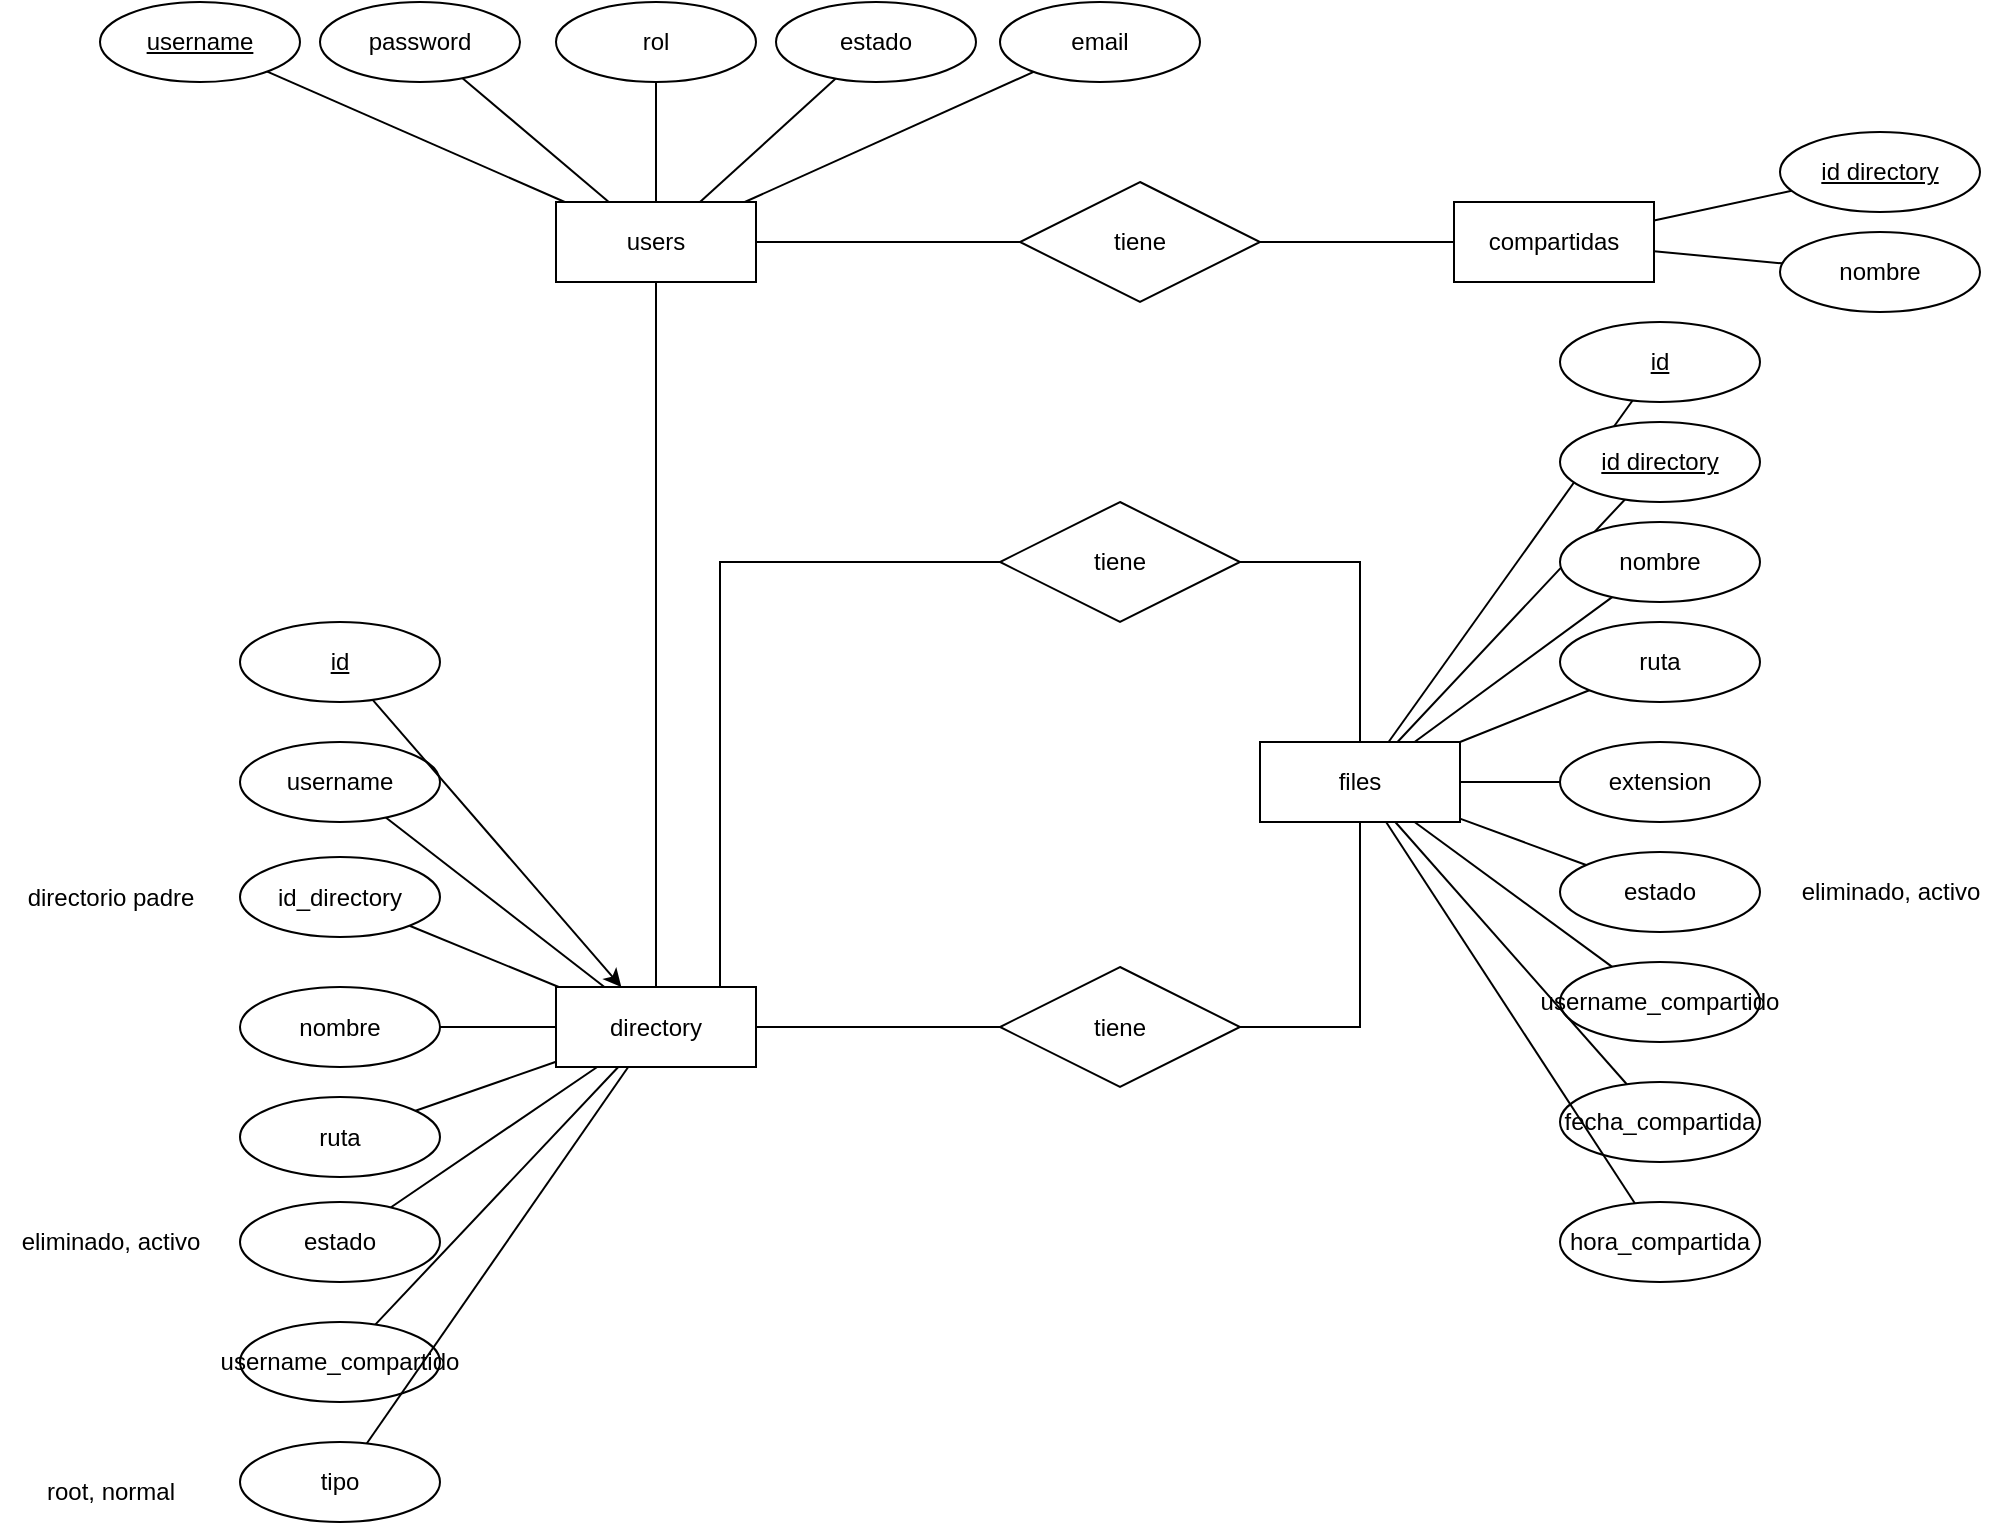 <mxfile version="24.7.17" pages="2">
  <diagram name="Entidad relacion" id="AyQzJc0hc8UpuEmMbZKc">
    <mxGraphModel dx="734" dy="615" grid="1" gridSize="10" guides="1" tooltips="1" connect="1" arrows="1" fold="1" page="1" pageScale="1" pageWidth="827" pageHeight="1169" math="0" shadow="0">
      <root>
        <mxCell id="0" />
        <mxCell id="1" parent="0" />
        <mxCell id="zSmQ9OxmE4nN46H7MH48-2" style="edgeStyle=none;rounded=0;orthogonalLoop=1;jettySize=auto;html=1;endArrow=none;endFill=0;" parent="1" source="zSmQ9OxmE4nN46H7MH48-4" target="zSmQ9OxmE4nN46H7MH48-9" edge="1">
          <mxGeometry relative="1" as="geometry" />
        </mxCell>
        <mxCell id="zSmQ9OxmE4nN46H7MH48-3" style="edgeStyle=none;rounded=0;orthogonalLoop=1;jettySize=auto;html=1;endArrow=none;endFill=0;" parent="1" source="zSmQ9OxmE4nN46H7MH48-4" target="zSmQ9OxmE4nN46H7MH48-10" edge="1">
          <mxGeometry relative="1" as="geometry" />
        </mxCell>
        <mxCell id="zSmQ9OxmE4nN46H7MH48-16" style="edgeStyle=none;rounded=0;orthogonalLoop=1;jettySize=auto;html=1;endArrow=none;endFill=0;" parent="1" source="zSmQ9OxmE4nN46H7MH48-4" target="zSmQ9OxmE4nN46H7MH48-34" edge="1">
          <mxGeometry relative="1" as="geometry">
            <mxPoint x="428" y="390" as="targetPoint" />
          </mxGeometry>
        </mxCell>
        <mxCell id="zSmQ9OxmE4nN46H7MH48-70" style="edgeStyle=orthogonalEdgeStyle;rounded=0;orthogonalLoop=1;jettySize=auto;html=1;endArrow=none;endFill=0;" parent="1" source="zSmQ9OxmE4nN46H7MH48-4" target="zSmQ9OxmE4nN46H7MH48-69" edge="1">
          <mxGeometry relative="1" as="geometry" />
        </mxCell>
        <mxCell id="zSmQ9OxmE4nN46H7MH48-4" value="users" style="whiteSpace=wrap;html=1;align=center;" parent="1" vertex="1">
          <mxGeometry x="378" y="230" width="100" height="40" as="geometry" />
        </mxCell>
        <mxCell id="zSmQ9OxmE4nN46H7MH48-5" style="edgeStyle=none;rounded=0;orthogonalLoop=1;jettySize=auto;html=1;startArrow=none;startFill=0;endArrow=none;endFill=0;" parent="1" source="zSmQ9OxmE4nN46H7MH48-6" target="zSmQ9OxmE4nN46H7MH48-4" edge="1">
          <mxGeometry relative="1" as="geometry" />
        </mxCell>
        <mxCell id="zSmQ9OxmE4nN46H7MH48-6" value="username" style="ellipse;whiteSpace=wrap;html=1;align=center;fontStyle=4" parent="1" vertex="1">
          <mxGeometry x="150" y="130" width="100" height="40" as="geometry" />
        </mxCell>
        <mxCell id="zSmQ9OxmE4nN46H7MH48-7" style="edgeStyle=none;rounded=0;orthogonalLoop=1;jettySize=auto;html=1;startArrow=none;startFill=0;endArrow=none;endFill=0;" parent="1" source="zSmQ9OxmE4nN46H7MH48-8" target="zSmQ9OxmE4nN46H7MH48-4" edge="1">
          <mxGeometry relative="1" as="geometry" />
        </mxCell>
        <mxCell id="zSmQ9OxmE4nN46H7MH48-8" value="password" style="ellipse;whiteSpace=wrap;html=1;align=center;" parent="1" vertex="1">
          <mxGeometry x="260" y="130" width="100" height="40" as="geometry" />
        </mxCell>
        <mxCell id="zSmQ9OxmE4nN46H7MH48-9" value="rol" style="ellipse;whiteSpace=wrap;html=1;align=center;" parent="1" vertex="1">
          <mxGeometry x="378" y="130" width="100" height="40" as="geometry" />
        </mxCell>
        <mxCell id="zSmQ9OxmE4nN46H7MH48-10" value="estado" style="ellipse;whiteSpace=wrap;html=1;align=center;" parent="1" vertex="1">
          <mxGeometry x="488" y="130" width="100" height="40" as="geometry" />
        </mxCell>
        <mxCell id="zSmQ9OxmE4nN46H7MH48-13" style="edgeStyle=none;rounded=0;orthogonalLoop=1;jettySize=auto;html=1;endArrow=none;endFill=0;" parent="1" source="zSmQ9OxmE4nN46H7MH48-11" target="zSmQ9OxmE4nN46H7MH48-4" edge="1">
          <mxGeometry relative="1" as="geometry" />
        </mxCell>
        <mxCell id="zSmQ9OxmE4nN46H7MH48-11" value="email" style="ellipse;whiteSpace=wrap;html=1;align=center;" parent="1" vertex="1">
          <mxGeometry x="600" y="130" width="100" height="40" as="geometry" />
        </mxCell>
        <mxCell id="zSmQ9OxmE4nN46H7MH48-45" style="edgeStyle=orthogonalEdgeStyle;rounded=0;orthogonalLoop=1;jettySize=auto;html=1;endArrow=none;endFill=0;" parent="1" source="zSmQ9OxmE4nN46H7MH48-34" target="zSmQ9OxmE4nN46H7MH48-43" edge="1">
          <mxGeometry relative="1" as="geometry">
            <mxPoint x="478" y="410" as="sourcePoint" />
            <Array as="points">
              <mxPoint x="460" y="410" />
            </Array>
          </mxGeometry>
        </mxCell>
        <mxCell id="zSmQ9OxmE4nN46H7MH48-47" style="edgeStyle=none;rounded=0;orthogonalLoop=1;jettySize=auto;html=1;endArrow=none;endFill=0;" parent="1" source="zSmQ9OxmE4nN46H7MH48-34" target="zSmQ9OxmE4nN46H7MH48-44" edge="1">
          <mxGeometry relative="1" as="geometry" />
        </mxCell>
        <mxCell id="zSmQ9OxmE4nN46H7MH48-34" value="directory" style="whiteSpace=wrap;html=1;align=center;" parent="1" vertex="1">
          <mxGeometry x="378" y="622.5" width="100" height="40" as="geometry" />
        </mxCell>
        <mxCell id="zSmQ9OxmE4nN46H7MH48-35" style="edgeStyle=none;rounded=0;orthogonalLoop=1;jettySize=auto;html=1;endArrow=none;endFill=0;" parent="1" source="zSmQ9OxmE4nN46H7MH48-36" target="zSmQ9OxmE4nN46H7MH48-34" edge="1">
          <mxGeometry relative="1" as="geometry" />
        </mxCell>
        <mxCell id="zSmQ9OxmE4nN46H7MH48-36" value="username" style="ellipse;whiteSpace=wrap;html=1;align=center;fontStyle=0" parent="1" vertex="1">
          <mxGeometry x="220" y="500" width="100" height="40" as="geometry" />
        </mxCell>
        <mxCell id="zSmQ9OxmE4nN46H7MH48-37" style="edgeStyle=none;rounded=0;orthogonalLoop=1;jettySize=auto;html=1;endArrow=none;endFill=0;" parent="1" source="zSmQ9OxmE4nN46H7MH48-38" target="zSmQ9OxmE4nN46H7MH48-34" edge="1">
          <mxGeometry relative="1" as="geometry" />
        </mxCell>
        <mxCell id="zSmQ9OxmE4nN46H7MH48-38" value="id_directory" style="ellipse;whiteSpace=wrap;html=1;align=center;fontStyle=0" parent="1" vertex="1">
          <mxGeometry x="220" y="557.5" width="100" height="40" as="geometry" />
        </mxCell>
        <mxCell id="zSmQ9OxmE4nN46H7MH48-60" style="edgeStyle=orthogonalEdgeStyle;rounded=0;orthogonalLoop=1;jettySize=auto;html=1;endArrow=none;endFill=0;" parent="1" source="zSmQ9OxmE4nN46H7MH48-43" target="zSmQ9OxmE4nN46H7MH48-22" edge="1">
          <mxGeometry relative="1" as="geometry" />
        </mxCell>
        <mxCell id="zSmQ9OxmE4nN46H7MH48-43" value="tiene" style="shape=rhombus;perimeter=rhombusPerimeter;whiteSpace=wrap;html=1;align=center;" parent="1" vertex="1">
          <mxGeometry x="600" y="380" width="120" height="60" as="geometry" />
        </mxCell>
        <mxCell id="zSmQ9OxmE4nN46H7MH48-49" style="edgeStyle=orthogonalEdgeStyle;rounded=0;orthogonalLoop=1;jettySize=auto;html=1;endArrow=none;endFill=0;" parent="1" source="zSmQ9OxmE4nN46H7MH48-44" target="zSmQ9OxmE4nN46H7MH48-22" edge="1">
          <mxGeometry relative="1" as="geometry" />
        </mxCell>
        <mxCell id="zSmQ9OxmE4nN46H7MH48-44" value="tiene" style="shape=rhombus;perimeter=rhombusPerimeter;whiteSpace=wrap;html=1;align=center;" parent="1" vertex="1">
          <mxGeometry x="600" y="612.5" width="120" height="60" as="geometry" />
        </mxCell>
        <mxCell id="zSmQ9OxmE4nN46H7MH48-61" value="compartidas" style="whiteSpace=wrap;html=1;align=center;" parent="1" vertex="1">
          <mxGeometry x="827" y="230" width="100" height="40" as="geometry" />
        </mxCell>
        <mxCell id="zSmQ9OxmE4nN46H7MH48-64" style="edgeStyle=none;rounded=0;orthogonalLoop=1;jettySize=auto;html=1;endArrow=none;endFill=0;" parent="1" source="zSmQ9OxmE4nN46H7MH48-65" target="zSmQ9OxmE4nN46H7MH48-61" edge="1">
          <mxGeometry relative="1" as="geometry" />
        </mxCell>
        <mxCell id="zSmQ9OxmE4nN46H7MH48-65" value="id directory" style="ellipse;whiteSpace=wrap;html=1;align=center;fontStyle=4" parent="1" vertex="1">
          <mxGeometry x="990" y="195" width="100" height="40" as="geometry" />
        </mxCell>
        <mxCell id="zSmQ9OxmE4nN46H7MH48-67" style="edgeStyle=none;rounded=0;orthogonalLoop=1;jettySize=auto;html=1;endArrow=none;endFill=0;" parent="1" source="zSmQ9OxmE4nN46H7MH48-68" target="zSmQ9OxmE4nN46H7MH48-61" edge="1">
          <mxGeometry relative="1" as="geometry" />
        </mxCell>
        <mxCell id="zSmQ9OxmE4nN46H7MH48-68" value="nombre" style="ellipse;whiteSpace=wrap;html=1;align=center;fontStyle=0" parent="1" vertex="1">
          <mxGeometry x="990" y="245" width="100" height="40" as="geometry" />
        </mxCell>
        <mxCell id="zSmQ9OxmE4nN46H7MH48-71" style="edgeStyle=orthogonalEdgeStyle;rounded=0;orthogonalLoop=1;jettySize=auto;html=1;endArrow=none;endFill=0;" parent="1" source="zSmQ9OxmE4nN46H7MH48-69" target="zSmQ9OxmE4nN46H7MH48-61" edge="1">
          <mxGeometry relative="1" as="geometry" />
        </mxCell>
        <mxCell id="zSmQ9OxmE4nN46H7MH48-69" value="tiene" style="shape=rhombus;perimeter=rhombusPerimeter;whiteSpace=wrap;html=1;align=center;" parent="1" vertex="1">
          <mxGeometry x="610" y="220" width="120" height="60" as="geometry" />
        </mxCell>
        <mxCell id="E53K6m-TotSx2XCLuS38-15" style="edgeStyle=none;rounded=0;orthogonalLoop=1;jettySize=auto;html=1;endArrow=none;endFill=0;" parent="1" source="E53K6m-TotSx2XCLuS38-11" target="zSmQ9OxmE4nN46H7MH48-34" edge="1">
          <mxGeometry relative="1" as="geometry" />
        </mxCell>
        <mxCell id="E53K6m-TotSx2XCLuS38-11" value="nombre" style="ellipse;whiteSpace=wrap;html=1;align=center;fontStyle=0" parent="1" vertex="1">
          <mxGeometry x="220" y="622.5" width="100" height="40" as="geometry" />
        </mxCell>
        <mxCell id="E53K6m-TotSx2XCLuS38-16" style="edgeStyle=none;rounded=0;orthogonalLoop=1;jettySize=auto;html=1;endArrow=none;endFill=0;" parent="1" source="E53K6m-TotSx2XCLuS38-13" target="zSmQ9OxmE4nN46H7MH48-34" edge="1">
          <mxGeometry relative="1" as="geometry" />
        </mxCell>
        <mxCell id="E53K6m-TotSx2XCLuS38-13" value="ruta" style="ellipse;whiteSpace=wrap;html=1;align=center;fontStyle=0" parent="1" vertex="1">
          <mxGeometry x="220" y="677.5" width="100" height="40" as="geometry" />
        </mxCell>
        <mxCell id="0zo1LaufDqIbcEEhClp_-1" value="eliminado, activo" style="text;html=1;align=center;verticalAlign=middle;resizable=0;points=[];autosize=1;strokeColor=none;fillColor=none;" parent="1" vertex="1">
          <mxGeometry x="990" y="560" width="110" height="30" as="geometry" />
        </mxCell>
        <mxCell id="0zo1LaufDqIbcEEhClp_-3" style="rounded=0;orthogonalLoop=1;jettySize=auto;html=1;endArrow=none;endFill=0;" parent="1" source="0zo1LaufDqIbcEEhClp_-2" target="zSmQ9OxmE4nN46H7MH48-34" edge="1">
          <mxGeometry relative="1" as="geometry" />
        </mxCell>
        <mxCell id="0zo1LaufDqIbcEEhClp_-2" value="estado" style="ellipse;whiteSpace=wrap;html=1;align=center;fontStyle=0" parent="1" vertex="1">
          <mxGeometry x="220" y="730" width="100" height="40" as="geometry" />
        </mxCell>
        <mxCell id="zSmQ9OxmE4nN46H7MH48-22" value="files" style="whiteSpace=wrap;html=1;align=center;" parent="1" vertex="1">
          <mxGeometry x="730" y="500" width="100" height="40" as="geometry" />
        </mxCell>
        <mxCell id="zSmQ9OxmE4nN46H7MH48-32" style="edgeStyle=none;rounded=0;orthogonalLoop=1;jettySize=auto;html=1;endArrow=none;endFill=0;" parent="1" source="zSmQ9OxmE4nN46H7MH48-26" target="zSmQ9OxmE4nN46H7MH48-22" edge="1">
          <mxGeometry relative="1" as="geometry" />
        </mxCell>
        <mxCell id="zSmQ9OxmE4nN46H7MH48-26" value="id" style="ellipse;whiteSpace=wrap;html=1;align=center;fontStyle=4" parent="1" vertex="1">
          <mxGeometry x="880" y="290" width="100" height="40" as="geometry" />
        </mxCell>
        <mxCell id="zSmQ9OxmE4nN46H7MH48-33" style="edgeStyle=none;rounded=0;orthogonalLoop=1;jettySize=auto;html=1;endArrow=none;endFill=0;" parent="1" source="zSmQ9OxmE4nN46H7MH48-29" target="zSmQ9OxmE4nN46H7MH48-22" edge="1">
          <mxGeometry relative="1" as="geometry" />
        </mxCell>
        <mxCell id="zSmQ9OxmE4nN46H7MH48-29" value="id directory" style="ellipse;whiteSpace=wrap;html=1;align=center;fontStyle=4" parent="1" vertex="1">
          <mxGeometry x="880" y="340" width="100" height="40" as="geometry" />
        </mxCell>
        <mxCell id="zSmQ9OxmE4nN46H7MH48-58" style="edgeStyle=none;rounded=0;orthogonalLoop=1;jettySize=auto;html=1;endArrow=none;endFill=0;" parent="1" source="zSmQ9OxmE4nN46H7MH48-51" target="zSmQ9OxmE4nN46H7MH48-22" edge="1">
          <mxGeometry relative="1" as="geometry" />
        </mxCell>
        <mxCell id="zSmQ9OxmE4nN46H7MH48-51" value="nombre" style="ellipse;whiteSpace=wrap;html=1;align=center;fontStyle=0" parent="1" vertex="1">
          <mxGeometry x="880" y="390" width="100" height="40" as="geometry" />
        </mxCell>
        <mxCell id="E53K6m-TotSx2XCLuS38-4" style="edgeStyle=none;rounded=0;orthogonalLoop=1;jettySize=auto;html=1;endArrow=none;endFill=0;" parent="1" source="E53K6m-TotSx2XCLuS38-1" target="zSmQ9OxmE4nN46H7MH48-22" edge="1">
          <mxGeometry relative="1" as="geometry" />
        </mxCell>
        <mxCell id="E53K6m-TotSx2XCLuS38-1" value="ruta" style="ellipse;whiteSpace=wrap;html=1;align=center;fontStyle=0" parent="1" vertex="1">
          <mxGeometry x="880" y="440" width="100" height="40" as="geometry" />
        </mxCell>
        <mxCell id="E53K6m-TotSx2XCLuS38-5" style="edgeStyle=none;rounded=0;orthogonalLoop=1;jettySize=auto;html=1;endArrow=none;endFill=0;" parent="1" source="E53K6m-TotSx2XCLuS38-2" target="zSmQ9OxmE4nN46H7MH48-22" edge="1">
          <mxGeometry relative="1" as="geometry" />
        </mxCell>
        <mxCell id="E53K6m-TotSx2XCLuS38-2" value="extension" style="ellipse;whiteSpace=wrap;html=1;align=center;fontStyle=0" parent="1" vertex="1">
          <mxGeometry x="880" y="500" width="100" height="40" as="geometry" />
        </mxCell>
        <mxCell id="E53K6m-TotSx2XCLuS38-8" style="edgeStyle=none;rounded=0;orthogonalLoop=1;jettySize=auto;html=1;endArrow=none;endFill=0;" parent="1" source="E53K6m-TotSx2XCLuS38-6" target="zSmQ9OxmE4nN46H7MH48-22" edge="1">
          <mxGeometry relative="1" as="geometry" />
        </mxCell>
        <mxCell id="E53K6m-TotSx2XCLuS38-6" value="estado" style="ellipse;whiteSpace=wrap;html=1;align=center;fontStyle=0" parent="1" vertex="1">
          <mxGeometry x="880" y="555" width="100" height="40" as="geometry" />
        </mxCell>
        <mxCell id="0zo1LaufDqIbcEEhClp_-7" style="edgeStyle=none;rounded=0;orthogonalLoop=1;jettySize=auto;html=1;endArrow=none;endFill=0;" parent="1" source="0zo1LaufDqIbcEEhClp_-5" target="zSmQ9OxmE4nN46H7MH48-22" edge="1">
          <mxGeometry relative="1" as="geometry" />
        </mxCell>
        <mxCell id="0zo1LaufDqIbcEEhClp_-5" value="username_compartido" style="ellipse;whiteSpace=wrap;html=1;align=center;fontStyle=0" parent="1" vertex="1">
          <mxGeometry x="880" y="610" width="100" height="40" as="geometry" />
        </mxCell>
        <mxCell id="0zo1LaufDqIbcEEhClp_-9" style="edgeStyle=none;rounded=0;orthogonalLoop=1;jettySize=auto;html=1;endArrow=none;endFill=0;" parent="1" source="0zo1LaufDqIbcEEhClp_-8" target="zSmQ9OxmE4nN46H7MH48-34" edge="1">
          <mxGeometry relative="1" as="geometry" />
        </mxCell>
        <mxCell id="0zo1LaufDqIbcEEhClp_-8" value="username_compartido" style="ellipse;whiteSpace=wrap;html=1;align=center;fontStyle=0" parent="1" vertex="1">
          <mxGeometry x="220" y="790" width="100" height="40" as="geometry" />
        </mxCell>
        <mxCell id="0zo1LaufDqIbcEEhClp_-10" value="eliminado, activo" style="text;html=1;align=center;verticalAlign=middle;resizable=0;points=[];autosize=1;strokeColor=none;fillColor=none;" parent="1" vertex="1">
          <mxGeometry x="100" y="735" width="110" height="30" as="geometry" />
        </mxCell>
        <mxCell id="0zo1LaufDqIbcEEhClp_-12" style="edgeStyle=none;rounded=0;orthogonalLoop=1;jettySize=auto;html=1;endArrow=none;endFill=0;" parent="1" source="0zo1LaufDqIbcEEhClp_-11" target="zSmQ9OxmE4nN46H7MH48-22" edge="1">
          <mxGeometry relative="1" as="geometry" />
        </mxCell>
        <mxCell id="0zo1LaufDqIbcEEhClp_-11" value="fecha_compartida" style="ellipse;whiteSpace=wrap;html=1;align=center;fontStyle=0" parent="1" vertex="1">
          <mxGeometry x="880" y="670" width="100" height="40" as="geometry" />
        </mxCell>
        <mxCell id="0zo1LaufDqIbcEEhClp_-14" style="edgeStyle=none;rounded=0;orthogonalLoop=1;jettySize=auto;html=1;endArrow=none;endFill=0;" parent="1" source="0zo1LaufDqIbcEEhClp_-13" target="zSmQ9OxmE4nN46H7MH48-22" edge="1">
          <mxGeometry relative="1" as="geometry" />
        </mxCell>
        <mxCell id="0zo1LaufDqIbcEEhClp_-13" value="hora_compartida" style="ellipse;whiteSpace=wrap;html=1;align=center;fontStyle=0" parent="1" vertex="1">
          <mxGeometry x="880" y="730" width="100" height="40" as="geometry" />
        </mxCell>
        <mxCell id="3P7Y-V8e-Idh0tGdI3FZ-1" style="edgeStyle=none;rounded=0;orthogonalLoop=1;jettySize=auto;html=1;endArrow=none;endFill=0;" edge="1" parent="1" source="XTkbnR9ok19OXd1WhgwS-2" target="zSmQ9OxmE4nN46H7MH48-34">
          <mxGeometry relative="1" as="geometry" />
        </mxCell>
        <mxCell id="XTkbnR9ok19OXd1WhgwS-2" value="tipo" style="ellipse;whiteSpace=wrap;html=1;align=center;fontStyle=0" vertex="1" parent="1">
          <mxGeometry x="220" y="850" width="100" height="40" as="geometry" />
        </mxCell>
        <mxCell id="XTkbnR9ok19OXd1WhgwS-3" value="root, normal" style="text;html=1;align=center;verticalAlign=middle;resizable=0;points=[];autosize=1;strokeColor=none;fillColor=none;" vertex="1" parent="1">
          <mxGeometry x="110" y="860" width="90" height="30" as="geometry" />
        </mxCell>
        <mxCell id="3P7Y-V8e-Idh0tGdI3FZ-2" value="directorio padre" style="text;html=1;align=center;verticalAlign=middle;resizable=0;points=[];autosize=1;strokeColor=none;fillColor=none;" vertex="1" parent="1">
          <mxGeometry x="100" y="562.5" width="110" height="30" as="geometry" />
        </mxCell>
        <mxCell id="3P7Y-V8e-Idh0tGdI3FZ-4" style="edgeStyle=none;rounded=0;orthogonalLoop=1;jettySize=auto;html=1;" edge="1" parent="1" source="3P7Y-V8e-Idh0tGdI3FZ-3" target="zSmQ9OxmE4nN46H7MH48-34">
          <mxGeometry relative="1" as="geometry" />
        </mxCell>
        <mxCell id="3P7Y-V8e-Idh0tGdI3FZ-3" value="id" style="ellipse;whiteSpace=wrap;html=1;align=center;fontStyle=4" vertex="1" parent="1">
          <mxGeometry x="220" y="440" width="100" height="40" as="geometry" />
        </mxCell>
      </root>
    </mxGraphModel>
  </diagram>
  <diagram id="LD2VvFnZ4zDl7ws-644D" name="Page-2">
    <mxGraphModel dx="1290" dy="615" grid="1" gridSize="10" guides="1" tooltips="1" connect="1" arrows="1" fold="1" page="1" pageScale="1" pageWidth="827" pageHeight="1169" math="0" shadow="0">
      <root>
        <mxCell id="0" />
        <mxCell id="1" parent="0" />
        <mxCell id="bWY1NwKcX3bbf9iF2yua-1" style="edgeStyle=none;rounded=0;orthogonalLoop=1;jettySize=auto;html=1;endArrow=none;endFill=0;" edge="1" parent="1" source="bWY1NwKcX3bbf9iF2yua-5" target="bWY1NwKcX3bbf9iF2yua-10">
          <mxGeometry relative="1" as="geometry" />
        </mxCell>
        <mxCell id="bWY1NwKcX3bbf9iF2yua-2" style="edgeStyle=none;rounded=0;orthogonalLoop=1;jettySize=auto;html=1;endArrow=none;endFill=0;" edge="1" parent="1" source="bWY1NwKcX3bbf9iF2yua-5" target="bWY1NwKcX3bbf9iF2yua-11">
          <mxGeometry relative="1" as="geometry" />
        </mxCell>
        <mxCell id="bWY1NwKcX3bbf9iF2yua-3" style="edgeStyle=none;rounded=0;orthogonalLoop=1;jettySize=auto;html=1;endArrow=none;endFill=0;" edge="1" parent="1" source="bWY1NwKcX3bbf9iF2yua-5" target="bWY1NwKcX3bbf9iF2yua-16">
          <mxGeometry relative="1" as="geometry" />
        </mxCell>
        <mxCell id="bWY1NwKcX3bbf9iF2yua-4" style="edgeStyle=orthogonalEdgeStyle;rounded=0;orthogonalLoop=1;jettySize=auto;html=1;endArrow=none;endFill=0;" edge="1" parent="1" source="bWY1NwKcX3bbf9iF2yua-5" target="bWY1NwKcX3bbf9iF2yua-39">
          <mxGeometry relative="1" as="geometry" />
        </mxCell>
        <mxCell id="bWY1NwKcX3bbf9iF2yua-5" value="users" style="whiteSpace=wrap;html=1;align=center;" vertex="1" parent="1">
          <mxGeometry x="378" y="530" width="100" height="40" as="geometry" />
        </mxCell>
        <mxCell id="bWY1NwKcX3bbf9iF2yua-6" style="edgeStyle=none;rounded=0;orthogonalLoop=1;jettySize=auto;html=1;startArrow=none;startFill=0;endArrow=none;endFill=0;" edge="1" parent="1" source="bWY1NwKcX3bbf9iF2yua-7" target="bWY1NwKcX3bbf9iF2yua-5">
          <mxGeometry relative="1" as="geometry" />
        </mxCell>
        <mxCell id="bWY1NwKcX3bbf9iF2yua-7" value="username" style="ellipse;whiteSpace=wrap;html=1;align=center;fontStyle=4" vertex="1" parent="1">
          <mxGeometry x="150" y="430" width="100" height="40" as="geometry" />
        </mxCell>
        <mxCell id="bWY1NwKcX3bbf9iF2yua-8" style="edgeStyle=none;rounded=0;orthogonalLoop=1;jettySize=auto;html=1;startArrow=none;startFill=0;endArrow=none;endFill=0;" edge="1" parent="1" source="bWY1NwKcX3bbf9iF2yua-9" target="bWY1NwKcX3bbf9iF2yua-5">
          <mxGeometry relative="1" as="geometry" />
        </mxCell>
        <mxCell id="bWY1NwKcX3bbf9iF2yua-9" value="password" style="ellipse;whiteSpace=wrap;html=1;align=center;" vertex="1" parent="1">
          <mxGeometry x="260" y="430" width="100" height="40" as="geometry" />
        </mxCell>
        <mxCell id="bWY1NwKcX3bbf9iF2yua-10" value="rol" style="ellipse;whiteSpace=wrap;html=1;align=center;" vertex="1" parent="1">
          <mxGeometry x="378" y="430" width="100" height="40" as="geometry" />
        </mxCell>
        <mxCell id="bWY1NwKcX3bbf9iF2yua-11" value="estado" style="ellipse;whiteSpace=wrap;html=1;align=center;" vertex="1" parent="1">
          <mxGeometry x="488" y="430" width="100" height="40" as="geometry" />
        </mxCell>
        <mxCell id="bWY1NwKcX3bbf9iF2yua-12" style="edgeStyle=none;rounded=0;orthogonalLoop=1;jettySize=auto;html=1;endArrow=none;endFill=0;" edge="1" parent="1" source="bWY1NwKcX3bbf9iF2yua-13" target="bWY1NwKcX3bbf9iF2yua-5">
          <mxGeometry relative="1" as="geometry" />
        </mxCell>
        <mxCell id="bWY1NwKcX3bbf9iF2yua-13" value="email" style="ellipse;whiteSpace=wrap;html=1;align=center;" vertex="1" parent="1">
          <mxGeometry x="600" y="430" width="100" height="40" as="geometry" />
        </mxCell>
        <mxCell id="bWY1NwKcX3bbf9iF2yua-14" style="edgeStyle=none;rounded=0;orthogonalLoop=1;jettySize=auto;html=1;endArrow=none;endFill=0;" edge="1" parent="1" source="bWY1NwKcX3bbf9iF2yua-16" target="bWY1NwKcX3bbf9iF2yua-24">
          <mxGeometry relative="1" as="geometry" />
        </mxCell>
        <mxCell id="bWY1NwKcX3bbf9iF2yua-15" style="edgeStyle=none;rounded=0;orthogonalLoop=1;jettySize=auto;html=1;endArrow=none;endFill=0;" edge="1" parent="1" source="bWY1NwKcX3bbf9iF2yua-16" target="bWY1NwKcX3bbf9iF2yua-26">
          <mxGeometry relative="1" as="geometry" />
        </mxCell>
        <mxCell id="bWY1NwKcX3bbf9iF2yua-16" value="directory_root" style="whiteSpace=wrap;html=1;align=center;" vertex="1" parent="1">
          <mxGeometry x="378" y="690" width="100" height="40" as="geometry" />
        </mxCell>
        <mxCell id="bWY1NwKcX3bbf9iF2yua-17" style="edgeStyle=none;rounded=0;orthogonalLoop=1;jettySize=auto;html=1;endArrow=none;endFill=0;" edge="1" parent="1" source="bWY1NwKcX3bbf9iF2yua-19" target="bWY1NwKcX3bbf9iF2yua-24">
          <mxGeometry relative="1" as="geometry" />
        </mxCell>
        <mxCell id="bWY1NwKcX3bbf9iF2yua-18" style="edgeStyle=none;rounded=0;orthogonalLoop=1;jettySize=auto;html=1;endArrow=none;endFill=0;" edge="1" parent="1" source="bWY1NwKcX3bbf9iF2yua-19" target="bWY1NwKcX3bbf9iF2yua-28">
          <mxGeometry relative="1" as="geometry" />
        </mxCell>
        <mxCell id="bWY1NwKcX3bbf9iF2yua-19" value="directory" style="whiteSpace=wrap;html=1;align=center;" vertex="1" parent="1">
          <mxGeometry x="378" y="922.5" width="100" height="40" as="geometry" />
        </mxCell>
        <mxCell id="bWY1NwKcX3bbf9iF2yua-20" style="edgeStyle=none;rounded=0;orthogonalLoop=1;jettySize=auto;html=1;endArrow=none;endFill=0;" edge="1" parent="1" source="bWY1NwKcX3bbf9iF2yua-21" target="bWY1NwKcX3bbf9iF2yua-19">
          <mxGeometry relative="1" as="geometry" />
        </mxCell>
        <mxCell id="bWY1NwKcX3bbf9iF2yua-21" value="id" style="ellipse;whiteSpace=wrap;html=1;align=center;fontStyle=4" vertex="1" parent="1">
          <mxGeometry x="220" y="800" width="100" height="40" as="geometry" />
        </mxCell>
        <mxCell id="bWY1NwKcX3bbf9iF2yua-22" style="edgeStyle=none;rounded=0;orthogonalLoop=1;jettySize=auto;html=1;endArrow=none;endFill=0;" edge="1" parent="1" source="bWY1NwKcX3bbf9iF2yua-23" target="bWY1NwKcX3bbf9iF2yua-19">
          <mxGeometry relative="1" as="geometry" />
        </mxCell>
        <mxCell id="bWY1NwKcX3bbf9iF2yua-23" value="id_directory" style="ellipse;whiteSpace=wrap;html=1;align=center;fontStyle=0" vertex="1" parent="1">
          <mxGeometry x="220" y="857.5" width="100" height="40" as="geometry" />
        </mxCell>
        <mxCell id="bWY1NwKcX3bbf9iF2yua-24" value="tiene" style="shape=rhombus;perimeter=rhombusPerimeter;whiteSpace=wrap;html=1;align=center;" vertex="1" parent="1">
          <mxGeometry x="368" y="810" width="120" height="60" as="geometry" />
        </mxCell>
        <mxCell id="bWY1NwKcX3bbf9iF2yua-25" style="edgeStyle=orthogonalEdgeStyle;rounded=0;orthogonalLoop=1;jettySize=auto;html=1;endArrow=none;endFill=0;" edge="1" parent="1" source="bWY1NwKcX3bbf9iF2yua-26" target="bWY1NwKcX3bbf9iF2yua-47">
          <mxGeometry relative="1" as="geometry" />
        </mxCell>
        <mxCell id="bWY1NwKcX3bbf9iF2yua-26" value="tiene" style="shape=rhombus;perimeter=rhombusPerimeter;whiteSpace=wrap;html=1;align=center;" vertex="1" parent="1">
          <mxGeometry x="600" y="680" width="120" height="60" as="geometry" />
        </mxCell>
        <mxCell id="bWY1NwKcX3bbf9iF2yua-27" style="edgeStyle=orthogonalEdgeStyle;rounded=0;orthogonalLoop=1;jettySize=auto;html=1;endArrow=none;endFill=0;" edge="1" parent="1" source="bWY1NwKcX3bbf9iF2yua-28" target="bWY1NwKcX3bbf9iF2yua-47">
          <mxGeometry relative="1" as="geometry" />
        </mxCell>
        <mxCell id="bWY1NwKcX3bbf9iF2yua-28" value="tiene" style="shape=rhombus;perimeter=rhombusPerimeter;whiteSpace=wrap;html=1;align=center;" vertex="1" parent="1">
          <mxGeometry x="600" y="912.5" width="120" height="60" as="geometry" />
        </mxCell>
        <mxCell id="bWY1NwKcX3bbf9iF2yua-29" style="edgeStyle=none;rounded=0;orthogonalLoop=1;jettySize=auto;html=1;endArrow=none;endFill=0;" edge="1" parent="1" source="bWY1NwKcX3bbf9iF2yua-30" target="bWY1NwKcX3bbf9iF2yua-16">
          <mxGeometry relative="1" as="geometry" />
        </mxCell>
        <mxCell id="bWY1NwKcX3bbf9iF2yua-30" value="id" style="ellipse;whiteSpace=wrap;html=1;align=center;fontStyle=4" vertex="1" parent="1">
          <mxGeometry x="210" y="620" width="100" height="40" as="geometry" />
        </mxCell>
        <mxCell id="bWY1NwKcX3bbf9iF2yua-31" style="edgeStyle=none;rounded=0;orthogonalLoop=1;jettySize=auto;html=1;endArrow=none;endFill=0;" edge="1" parent="1" source="bWY1NwKcX3bbf9iF2yua-32" target="bWY1NwKcX3bbf9iF2yua-16">
          <mxGeometry relative="1" as="geometry" />
        </mxCell>
        <mxCell id="bWY1NwKcX3bbf9iF2yua-32" value="usuario" style="ellipse;whiteSpace=wrap;html=1;align=center;fontStyle=0" vertex="1" parent="1">
          <mxGeometry x="210" y="670" width="100" height="40" as="geometry" />
        </mxCell>
        <mxCell id="bWY1NwKcX3bbf9iF2yua-33" value="compartidas" style="whiteSpace=wrap;html=1;align=center;" vertex="1" parent="1">
          <mxGeometry x="827" y="530" width="100" height="40" as="geometry" />
        </mxCell>
        <mxCell id="bWY1NwKcX3bbf9iF2yua-34" style="edgeStyle=none;rounded=0;orthogonalLoop=1;jettySize=auto;html=1;endArrow=none;endFill=0;" edge="1" parent="1" source="bWY1NwKcX3bbf9iF2yua-35" target="bWY1NwKcX3bbf9iF2yua-33">
          <mxGeometry relative="1" as="geometry" />
        </mxCell>
        <mxCell id="bWY1NwKcX3bbf9iF2yua-35" value="id directory" style="ellipse;whiteSpace=wrap;html=1;align=center;fontStyle=4" vertex="1" parent="1">
          <mxGeometry x="990" y="495" width="100" height="40" as="geometry" />
        </mxCell>
        <mxCell id="bWY1NwKcX3bbf9iF2yua-36" style="edgeStyle=none;rounded=0;orthogonalLoop=1;jettySize=auto;html=1;endArrow=none;endFill=0;" edge="1" parent="1" source="bWY1NwKcX3bbf9iF2yua-37" target="bWY1NwKcX3bbf9iF2yua-33">
          <mxGeometry relative="1" as="geometry" />
        </mxCell>
        <mxCell id="bWY1NwKcX3bbf9iF2yua-37" value="nombre" style="ellipse;whiteSpace=wrap;html=1;align=center;fontStyle=0" vertex="1" parent="1">
          <mxGeometry x="990" y="545" width="100" height="40" as="geometry" />
        </mxCell>
        <mxCell id="bWY1NwKcX3bbf9iF2yua-38" style="edgeStyle=orthogonalEdgeStyle;rounded=0;orthogonalLoop=1;jettySize=auto;html=1;endArrow=none;endFill=0;" edge="1" parent="1" source="bWY1NwKcX3bbf9iF2yua-39" target="bWY1NwKcX3bbf9iF2yua-33">
          <mxGeometry relative="1" as="geometry" />
        </mxCell>
        <mxCell id="bWY1NwKcX3bbf9iF2yua-39" value="tiene" style="shape=rhombus;perimeter=rhombusPerimeter;whiteSpace=wrap;html=1;align=center;" vertex="1" parent="1">
          <mxGeometry x="610" y="520" width="120" height="60" as="geometry" />
        </mxCell>
        <mxCell id="bWY1NwKcX3bbf9iF2yua-40" style="edgeStyle=none;rounded=0;orthogonalLoop=1;jettySize=auto;html=1;endArrow=none;endFill=0;" edge="1" parent="1" source="bWY1NwKcX3bbf9iF2yua-41" target="bWY1NwKcX3bbf9iF2yua-19">
          <mxGeometry relative="1" as="geometry" />
        </mxCell>
        <mxCell id="bWY1NwKcX3bbf9iF2yua-41" value="nombre" style="ellipse;whiteSpace=wrap;html=1;align=center;fontStyle=0" vertex="1" parent="1">
          <mxGeometry x="220" y="922.5" width="100" height="40" as="geometry" />
        </mxCell>
        <mxCell id="bWY1NwKcX3bbf9iF2yua-42" style="edgeStyle=none;rounded=0;orthogonalLoop=1;jettySize=auto;html=1;endArrow=none;endFill=0;" edge="1" parent="1" source="bWY1NwKcX3bbf9iF2yua-43" target="bWY1NwKcX3bbf9iF2yua-19">
          <mxGeometry relative="1" as="geometry" />
        </mxCell>
        <mxCell id="bWY1NwKcX3bbf9iF2yua-43" value="ruta" style="ellipse;whiteSpace=wrap;html=1;align=center;fontStyle=0" vertex="1" parent="1">
          <mxGeometry x="220" y="977.5" width="100" height="40" as="geometry" />
        </mxCell>
        <mxCell id="bWY1NwKcX3bbf9iF2yua-44" value="eliminado, activo" style="text;html=1;align=center;verticalAlign=middle;resizable=0;points=[];autosize=1;strokeColor=none;fillColor=none;" vertex="1" parent="1">
          <mxGeometry x="990" y="860" width="110" height="30" as="geometry" />
        </mxCell>
        <mxCell id="bWY1NwKcX3bbf9iF2yua-45" style="rounded=0;orthogonalLoop=1;jettySize=auto;html=1;endArrow=none;endFill=0;" edge="1" parent="1" source="bWY1NwKcX3bbf9iF2yua-46" target="bWY1NwKcX3bbf9iF2yua-19">
          <mxGeometry relative="1" as="geometry" />
        </mxCell>
        <mxCell id="bWY1NwKcX3bbf9iF2yua-46" value="estado" style="ellipse;whiteSpace=wrap;html=1;align=center;fontStyle=0" vertex="1" parent="1">
          <mxGeometry x="220" y="1030" width="100" height="40" as="geometry" />
        </mxCell>
        <mxCell id="bWY1NwKcX3bbf9iF2yua-47" value="files" style="whiteSpace=wrap;html=1;align=center;" vertex="1" parent="1">
          <mxGeometry x="730" y="800" width="100" height="40" as="geometry" />
        </mxCell>
        <mxCell id="bWY1NwKcX3bbf9iF2yua-48" style="edgeStyle=none;rounded=0;orthogonalLoop=1;jettySize=auto;html=1;endArrow=none;endFill=0;" edge="1" parent="1" source="bWY1NwKcX3bbf9iF2yua-49" target="bWY1NwKcX3bbf9iF2yua-47">
          <mxGeometry relative="1" as="geometry" />
        </mxCell>
        <mxCell id="bWY1NwKcX3bbf9iF2yua-49" value="id" style="ellipse;whiteSpace=wrap;html=1;align=center;fontStyle=4" vertex="1" parent="1">
          <mxGeometry x="880" y="590" width="100" height="40" as="geometry" />
        </mxCell>
        <mxCell id="bWY1NwKcX3bbf9iF2yua-50" style="edgeStyle=none;rounded=0;orthogonalLoop=1;jettySize=auto;html=1;endArrow=none;endFill=0;" edge="1" parent="1" source="bWY1NwKcX3bbf9iF2yua-51" target="bWY1NwKcX3bbf9iF2yua-47">
          <mxGeometry relative="1" as="geometry" />
        </mxCell>
        <mxCell id="bWY1NwKcX3bbf9iF2yua-51" value="id directory" style="ellipse;whiteSpace=wrap;html=1;align=center;fontStyle=4" vertex="1" parent="1">
          <mxGeometry x="880" y="640" width="100" height="40" as="geometry" />
        </mxCell>
        <mxCell id="bWY1NwKcX3bbf9iF2yua-52" style="edgeStyle=none;rounded=0;orthogonalLoop=1;jettySize=auto;html=1;endArrow=none;endFill=0;" edge="1" parent="1" source="bWY1NwKcX3bbf9iF2yua-53" target="bWY1NwKcX3bbf9iF2yua-47">
          <mxGeometry relative="1" as="geometry" />
        </mxCell>
        <mxCell id="bWY1NwKcX3bbf9iF2yua-53" value="nombre" style="ellipse;whiteSpace=wrap;html=1;align=center;fontStyle=0" vertex="1" parent="1">
          <mxGeometry x="880" y="690" width="100" height="40" as="geometry" />
        </mxCell>
        <mxCell id="bWY1NwKcX3bbf9iF2yua-54" style="edgeStyle=none;rounded=0;orthogonalLoop=1;jettySize=auto;html=1;endArrow=none;endFill=0;" edge="1" parent="1" source="bWY1NwKcX3bbf9iF2yua-55" target="bWY1NwKcX3bbf9iF2yua-47">
          <mxGeometry relative="1" as="geometry" />
        </mxCell>
        <mxCell id="bWY1NwKcX3bbf9iF2yua-55" value="ruta" style="ellipse;whiteSpace=wrap;html=1;align=center;fontStyle=0" vertex="1" parent="1">
          <mxGeometry x="880" y="740" width="100" height="40" as="geometry" />
        </mxCell>
        <mxCell id="bWY1NwKcX3bbf9iF2yua-56" style="edgeStyle=none;rounded=0;orthogonalLoop=1;jettySize=auto;html=1;endArrow=none;endFill=0;" edge="1" parent="1" source="bWY1NwKcX3bbf9iF2yua-57" target="bWY1NwKcX3bbf9iF2yua-47">
          <mxGeometry relative="1" as="geometry" />
        </mxCell>
        <mxCell id="bWY1NwKcX3bbf9iF2yua-57" value="extension" style="ellipse;whiteSpace=wrap;html=1;align=center;fontStyle=0" vertex="1" parent="1">
          <mxGeometry x="880" y="800" width="100" height="40" as="geometry" />
        </mxCell>
        <mxCell id="bWY1NwKcX3bbf9iF2yua-58" style="edgeStyle=none;rounded=0;orthogonalLoop=1;jettySize=auto;html=1;endArrow=none;endFill=0;" edge="1" parent="1" source="bWY1NwKcX3bbf9iF2yua-59" target="bWY1NwKcX3bbf9iF2yua-47">
          <mxGeometry relative="1" as="geometry" />
        </mxCell>
        <mxCell id="bWY1NwKcX3bbf9iF2yua-59" value="estado" style="ellipse;whiteSpace=wrap;html=1;align=center;fontStyle=0" vertex="1" parent="1">
          <mxGeometry x="880" y="855" width="100" height="40" as="geometry" />
        </mxCell>
        <mxCell id="bWY1NwKcX3bbf9iF2yua-60" style="edgeStyle=none;rounded=0;orthogonalLoop=1;jettySize=auto;html=1;endArrow=none;endFill=0;" edge="1" parent="1" source="bWY1NwKcX3bbf9iF2yua-61" target="bWY1NwKcX3bbf9iF2yua-47">
          <mxGeometry relative="1" as="geometry" />
        </mxCell>
        <mxCell id="bWY1NwKcX3bbf9iF2yua-61" value="username_compartido" style="ellipse;whiteSpace=wrap;html=1;align=center;fontStyle=0" vertex="1" parent="1">
          <mxGeometry x="880" y="910" width="100" height="40" as="geometry" />
        </mxCell>
        <mxCell id="bWY1NwKcX3bbf9iF2yua-62" style="edgeStyle=none;rounded=0;orthogonalLoop=1;jettySize=auto;html=1;endArrow=none;endFill=0;" edge="1" parent="1" source="bWY1NwKcX3bbf9iF2yua-63" target="bWY1NwKcX3bbf9iF2yua-19">
          <mxGeometry relative="1" as="geometry" />
        </mxCell>
        <mxCell id="bWY1NwKcX3bbf9iF2yua-63" value="username_compartido" style="ellipse;whiteSpace=wrap;html=1;align=center;fontStyle=0" vertex="1" parent="1">
          <mxGeometry x="220" y="1090" width="100" height="40" as="geometry" />
        </mxCell>
        <mxCell id="bWY1NwKcX3bbf9iF2yua-64" value="eliminado, activo" style="text;html=1;align=center;verticalAlign=middle;resizable=0;points=[];autosize=1;strokeColor=none;fillColor=none;" vertex="1" parent="1">
          <mxGeometry x="100" y="1035" width="110" height="30" as="geometry" />
        </mxCell>
        <mxCell id="bWY1NwKcX3bbf9iF2yua-65" style="edgeStyle=none;rounded=0;orthogonalLoop=1;jettySize=auto;html=1;" edge="1" parent="1" source="bWY1NwKcX3bbf9iF2yua-66" target="bWY1NwKcX3bbf9iF2yua-47">
          <mxGeometry relative="1" as="geometry" />
        </mxCell>
        <mxCell id="bWY1NwKcX3bbf9iF2yua-66" value="fecha_compartida" style="ellipse;whiteSpace=wrap;html=1;align=center;fontStyle=0" vertex="1" parent="1">
          <mxGeometry x="880" y="970" width="100" height="40" as="geometry" />
        </mxCell>
        <mxCell id="bWY1NwKcX3bbf9iF2yua-67" style="edgeStyle=none;rounded=0;orthogonalLoop=1;jettySize=auto;html=1;" edge="1" parent="1" source="bWY1NwKcX3bbf9iF2yua-68" target="bWY1NwKcX3bbf9iF2yua-47">
          <mxGeometry relative="1" as="geometry" />
        </mxCell>
        <mxCell id="bWY1NwKcX3bbf9iF2yua-68" value="hora_compartida" style="ellipse;whiteSpace=wrap;html=1;align=center;fontStyle=0" vertex="1" parent="1">
          <mxGeometry x="880" y="1030" width="100" height="40" as="geometry" />
        </mxCell>
        <mxCell id="hY63V1lwOPXrhKe1mTMU-3" style="edgeStyle=none;rounded=0;orthogonalLoop=1;jettySize=auto;html=1;" edge="1" parent="1" source="hY63V1lwOPXrhKe1mTMU-1" target="bWY1NwKcX3bbf9iF2yua-16">
          <mxGeometry relative="1" as="geometry" />
        </mxCell>
        <mxCell id="hY63V1lwOPXrhKe1mTMU-1" value="ruta" style="ellipse;whiteSpace=wrap;html=1;align=center;fontStyle=0" vertex="1" parent="1">
          <mxGeometry x="210" y="730" width="100" height="40" as="geometry" />
        </mxCell>
      </root>
    </mxGraphModel>
  </diagram>
</mxfile>
